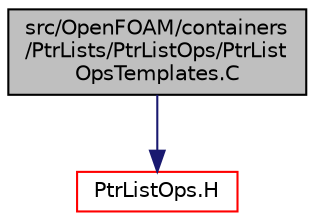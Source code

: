 digraph "src/OpenFOAM/containers/PtrLists/PtrListOps/PtrListOpsTemplates.C"
{
  bgcolor="transparent";
  edge [fontname="Helvetica",fontsize="10",labelfontname="Helvetica",labelfontsize="10"];
  node [fontname="Helvetica",fontsize="10",shape=record];
  Node1 [label="src/OpenFOAM/containers\l/PtrLists/PtrListOps/PtrList\lOpsTemplates.C",height=0.2,width=0.4,color="black", fillcolor="grey75", style="filled" fontcolor="black"];
  Node1 -> Node2 [color="midnightblue",fontsize="10",style="solid",fontname="Helvetica"];
  Node2 [label="PtrListOps.H",height=0.2,width=0.4,color="red",URL="$PtrListOps_8H.html",tooltip="Functions to operate on Pointer Lists. "];
}
